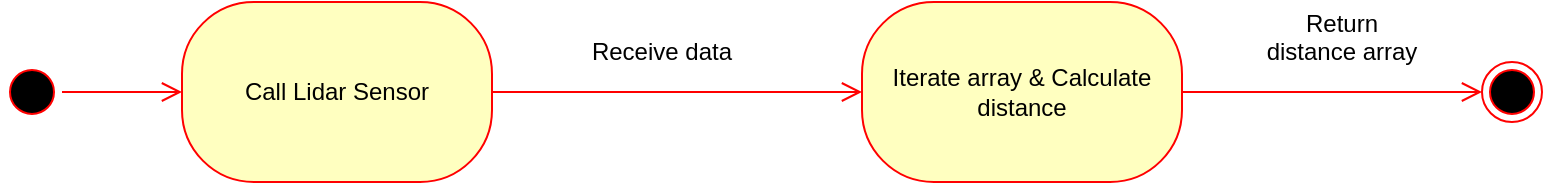 <mxfile version="16.5.5" type="device"><diagram id="i3F4ti9gev00xGMFeUzN" name="Page-1"><mxGraphModel dx="1422" dy="738" grid="1" gridSize="10" guides="1" tooltips="1" connect="1" arrows="1" fold="1" page="1" pageScale="1" pageWidth="850" pageHeight="1100" math="0" shadow="0"><root><mxCell id="0"/><mxCell id="1" parent="0"/><mxCell id="HaXaQ5E0BjMqJWI1M5KT-2" value="" style="ellipse;html=1;shape=startState;fillColor=#000000;strokeColor=#ff0000;" parent="1" vertex="1"><mxGeometry x="40" y="210" width="30" height="30" as="geometry"/></mxCell><mxCell id="HaXaQ5E0BjMqJWI1M5KT-3" value="" style="edgeStyle=orthogonalEdgeStyle;html=1;verticalAlign=bottom;endArrow=open;endSize=8;strokeColor=#ff0000;rounded=0;entryX=0;entryY=0.5;entryDx=0;entryDy=0;exitX=1;exitY=0.5;exitDx=0;exitDy=0;" parent="1" source="HaXaQ5E0BjMqJWI1M5KT-2" target="HaXaQ5E0BjMqJWI1M5KT-4" edge="1"><mxGeometry relative="1" as="geometry"><mxPoint x="217.5" y="220" as="targetPoint"/></mxGeometry></mxCell><mxCell id="HaXaQ5E0BjMqJWI1M5KT-4" value="Call Lidar Sensor " style="rounded=1;whiteSpace=wrap;html=1;arcSize=40;fontColor=#000000;fillColor=#ffffc0;strokeColor=#ff0000;" parent="1" vertex="1"><mxGeometry x="130" y="180" width="155" height="90" as="geometry"/></mxCell><mxCell id="HaXaQ5E0BjMqJWI1M5KT-5" value="" style="edgeStyle=orthogonalEdgeStyle;html=1;verticalAlign=bottom;endArrow=open;endSize=8;strokeColor=#ff0000;rounded=0;entryX=0;entryY=0.5;entryDx=0;entryDy=0;exitX=1;exitY=0.5;exitDx=0;exitDy=0;" parent="1" source="HaXaQ5E0BjMqJWI1M5KT-4" target="HaXaQ5E0BjMqJWI1M5KT-7" edge="1"><mxGeometry relative="1" as="geometry"><mxPoint x="220.5" y="380" as="targetPoint"/></mxGeometry></mxCell><mxCell id="HaXaQ5E0BjMqJWI1M5KT-7" value="Iterate array &amp;amp; Calculate distance" style="rounded=1;whiteSpace=wrap;html=1;arcSize=40;fontColor=#000000;fillColor=#ffffc0;strokeColor=#ff0000;" parent="1" vertex="1"><mxGeometry x="470" y="180" width="160" height="90" as="geometry"/></mxCell><mxCell id="HaXaQ5E0BjMqJWI1M5KT-8" value="" style="edgeStyle=orthogonalEdgeStyle;html=1;verticalAlign=bottom;endArrow=open;endSize=8;strokeColor=#ff0000;rounded=0;entryX=0;entryY=0.5;entryDx=0;entryDy=0;exitX=1;exitY=0.5;exitDx=0;exitDy=0;" parent="1" source="HaXaQ5E0BjMqJWI1M5KT-7" target="HaXaQ5E0BjMqJWI1M5KT-25" edge="1"><mxGeometry relative="1" as="geometry"><mxPoint x="550" y="330" as="targetPoint"/></mxGeometry></mxCell><mxCell id="HaXaQ5E0BjMqJWI1M5KT-23" value="&lt;div&gt;Receive data&lt;/div&gt;" style="text;html=1;strokeColor=none;fillColor=none;align=center;verticalAlign=middle;whiteSpace=wrap;rounded=0;" parent="1" vertex="1"><mxGeometry x="320" y="190" width="100" height="30" as="geometry"/></mxCell><mxCell id="HaXaQ5E0BjMqJWI1M5KT-25" value="" style="ellipse;html=1;shape=endState;fillColor=#000000;strokeColor=#ff0000;" parent="1" vertex="1"><mxGeometry x="780" y="210" width="30" height="30" as="geometry"/></mxCell><mxCell id="HaXaQ5E0BjMqJWI1M5KT-26" value="&lt;div&gt;Return distance array&lt;/div&gt;&lt;div&gt;&lt;br&gt;&lt;/div&gt;" style="text;html=1;strokeColor=none;fillColor=none;align=center;verticalAlign=middle;whiteSpace=wrap;rounded=0;" parent="1" vertex="1"><mxGeometry x="670" y="190" width="80" height="30" as="geometry"/></mxCell></root></mxGraphModel></diagram></mxfile>